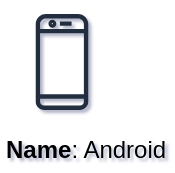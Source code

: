 <mxfile type="MultiCloud">
	<diagram id="diagram_1" name="AWS components">
		<mxGraphModel dx="1015" dy="661" grid="1" gridSize="10" guides="1" tooltips="1" connect="1" arrows="1" fold="1" page="1" pageScale="1" pageWidth="850" pageHeight="1100" math="0" shadow="1">
			<root>
				<mxCell id="0"/>
				<mxCell id="1" parent="0"/>
				<mxCell id="vertex:mobile_client:mobile" value="&lt;b&gt;Name&lt;/b&gt;: Android" style="sketch=0;outlineConnect=0;gradientColor=none;strokeColor=#232F3E;fillColor=none;dashed=0;verticalLabelPosition=bottom;verticalAlign=top;align=left;html=1;fontSize=12;fontStyle=0;aspect=fixed;shape=mxgraph.aws4.resourceIcon;resIcon=mxgraph.aws4.mobile_client;labelBackgroundColor=none;" parent="1" vertex="1">
					<mxGeometry width="60" height="60" as="geometry"/>
				</mxCell>
			</root>
		</mxGraphModel>
	</diagram>
</mxfile>